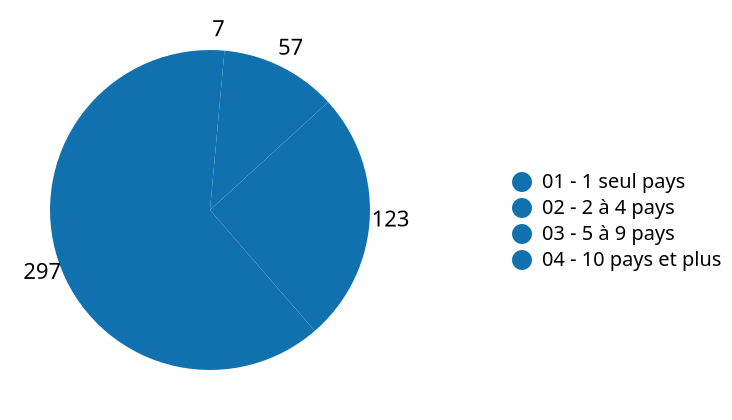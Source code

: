 {
  "$schema": "https://vega.github.io/schema/vega-lite/v4.json",
  "description": "A simple pie chart with labels.",
  "data": {
    "values": [
      {"_id": "04 - 10 pays et plus", "value": 7},
      {"_id": "03 - 5 à 9 pays", "value": 57},
      {"_id": "01 - 1 seul pays", "value": 123},
      {"_id": "02 - 2 à 4 pays", "value": 297}
    ]
  },
  "encoding": {
    "theta": {"field": "value", "type": "quantitative", "stack": true},
    "color": {
      "field": "_id",
      "type": "nominal",
      "legend": {
        "orient": "none",
        "title": null,
        "columns": 1,
        "legendX": 250,
        "legendY": 80
      },
      "scale": {
        "range": [
          "#1071AE"
        ]
      }
    },
    "order": {
      "field": "order", "type": "quantitative"
    }
  },
  "layer": [
    {"mark": {"type": "arc", "outerRadius": 80}},
    {
      "mark": {"type": "text", "radius": 90, "fill": "black"},
      "encoding": {"text": {"field": "value", "type": "nominal"}}
    }
  ],
  "view": {"stroke": null}
}